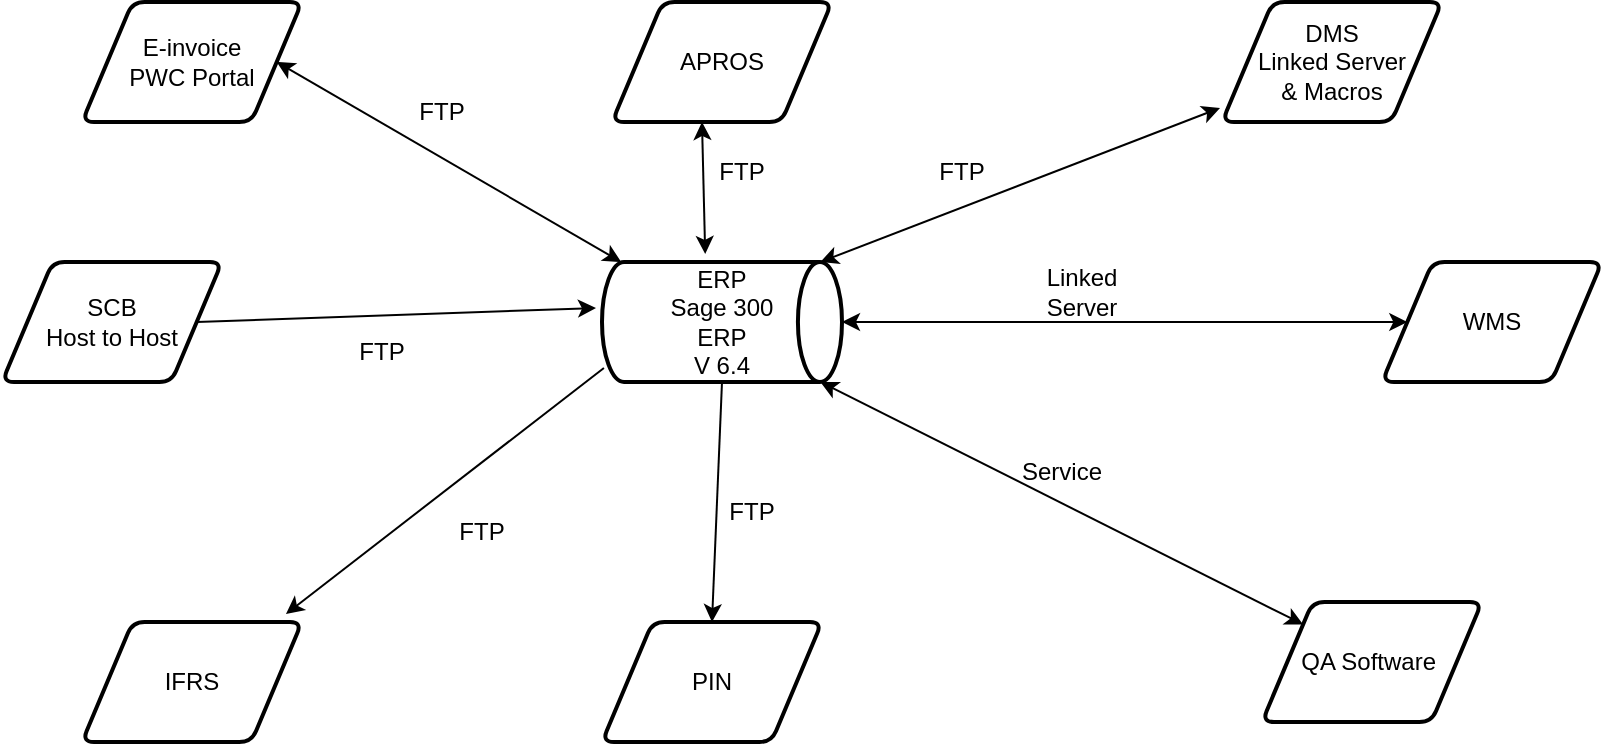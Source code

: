 <mxfile version="18.0.2" type="github">
  <diagram id="AFV4MUfyxGCAXcBPTvNM" name="Page-1">
    <mxGraphModel dx="868" dy="450" grid="1" gridSize="10" guides="1" tooltips="1" connect="1" arrows="1" fold="1" page="1" pageScale="1" pageWidth="850" pageHeight="1100" math="0" shadow="0">
      <root>
        <mxCell id="0" />
        <mxCell id="1" parent="0" />
        <mxCell id="YL7UjYu9r4CmRmYnrSso-1" value="ERP&lt;br&gt;Sage 300&lt;br&gt;ERP&lt;br&gt;V 6.4" style="strokeWidth=2;html=1;shape=mxgraph.flowchart.direct_data;whiteSpace=wrap;" vertex="1" parent="1">
          <mxGeometry x="320" y="180" width="120" height="60" as="geometry" />
        </mxCell>
        <mxCell id="YL7UjYu9r4CmRmYnrSso-2" value="E-invoice&lt;br&gt;PWC Portal" style="shape=parallelogram;html=1;strokeWidth=2;perimeter=parallelogramPerimeter;whiteSpace=wrap;rounded=1;arcSize=12;size=0.23;" vertex="1" parent="1">
          <mxGeometry x="60" y="50" width="110" height="60" as="geometry" />
        </mxCell>
        <mxCell id="YL7UjYu9r4CmRmYnrSso-4" value="" style="endArrow=classic;startArrow=classic;html=1;rounded=0;entryX=1;entryY=0.5;entryDx=0;entryDy=0;exitX=0.08;exitY=0;exitDx=0;exitDy=0;exitPerimeter=0;" edge="1" parent="1" source="YL7UjYu9r4CmRmYnrSso-1" target="YL7UjYu9r4CmRmYnrSso-2">
          <mxGeometry width="50" height="50" relative="1" as="geometry">
            <mxPoint x="240" y="150" as="sourcePoint" />
            <mxPoint x="290" y="100" as="targetPoint" />
          </mxGeometry>
        </mxCell>
        <mxCell id="YL7UjYu9r4CmRmYnrSso-5" value="FTP" style="text;html=1;strokeColor=none;fillColor=none;align=center;verticalAlign=middle;whiteSpace=wrap;rounded=0;" vertex="1" parent="1">
          <mxGeometry x="210" y="90" width="60" height="30" as="geometry" />
        </mxCell>
        <mxCell id="YL7UjYu9r4CmRmYnrSso-7" value="APROS" style="shape=parallelogram;html=1;strokeWidth=2;perimeter=parallelogramPerimeter;whiteSpace=wrap;rounded=1;arcSize=12;size=0.23;" vertex="1" parent="1">
          <mxGeometry x="325" y="50" width="110" height="60" as="geometry" />
        </mxCell>
        <mxCell id="YL7UjYu9r4CmRmYnrSso-8" value="" style="endArrow=classic;startArrow=classic;html=1;rounded=0;entryX=0.409;entryY=1;entryDx=0;entryDy=0;exitX=0.43;exitY=-0.067;exitDx=0;exitDy=0;exitPerimeter=0;entryPerimeter=0;" edge="1" parent="1" source="YL7UjYu9r4CmRmYnrSso-1" target="YL7UjYu9r4CmRmYnrSso-7">
          <mxGeometry width="50" height="50" relative="1" as="geometry">
            <mxPoint x="350" y="160" as="sourcePoint" />
            <mxPoint x="400" y="110" as="targetPoint" />
          </mxGeometry>
        </mxCell>
        <mxCell id="YL7UjYu9r4CmRmYnrSso-12" value="FTP" style="text;html=1;strokeColor=none;fillColor=none;align=center;verticalAlign=middle;whiteSpace=wrap;rounded=0;" vertex="1" parent="1">
          <mxGeometry x="360" y="120" width="60" height="30" as="geometry" />
        </mxCell>
        <mxCell id="YL7UjYu9r4CmRmYnrSso-13" value="DMS&lt;br&gt;Linked Server&lt;br&gt;&amp;amp; Macros" style="shape=parallelogram;html=1;strokeWidth=2;perimeter=parallelogramPerimeter;whiteSpace=wrap;rounded=1;arcSize=12;size=0.23;" vertex="1" parent="1">
          <mxGeometry x="630" y="50" width="110" height="60" as="geometry" />
        </mxCell>
        <mxCell id="YL7UjYu9r4CmRmYnrSso-14" value="WMS" style="shape=parallelogram;html=1;strokeWidth=2;perimeter=parallelogramPerimeter;whiteSpace=wrap;rounded=1;arcSize=12;size=0.23;" vertex="1" parent="1">
          <mxGeometry x="710" y="180" width="110" height="60" as="geometry" />
        </mxCell>
        <mxCell id="YL7UjYu9r4CmRmYnrSso-15" value="QA Software&amp;nbsp;" style="shape=parallelogram;html=1;strokeWidth=2;perimeter=parallelogramPerimeter;whiteSpace=wrap;rounded=1;arcSize=12;size=0.23;" vertex="1" parent="1">
          <mxGeometry x="650" y="350" width="110" height="60" as="geometry" />
        </mxCell>
        <mxCell id="YL7UjYu9r4CmRmYnrSso-16" value="PIN" style="shape=parallelogram;html=1;strokeWidth=2;perimeter=parallelogramPerimeter;whiteSpace=wrap;rounded=1;arcSize=12;size=0.23;" vertex="1" parent="1">
          <mxGeometry x="320" y="360" width="110" height="60" as="geometry" />
        </mxCell>
        <mxCell id="YL7UjYu9r4CmRmYnrSso-17" value="IFRS" style="shape=parallelogram;html=1;strokeWidth=2;perimeter=parallelogramPerimeter;whiteSpace=wrap;rounded=1;arcSize=12;size=0.23;" vertex="1" parent="1">
          <mxGeometry x="60" y="360" width="110" height="60" as="geometry" />
        </mxCell>
        <mxCell id="YL7UjYu9r4CmRmYnrSso-18" value="SCB&lt;br&gt;Host to Host" style="shape=parallelogram;html=1;strokeWidth=2;perimeter=parallelogramPerimeter;whiteSpace=wrap;rounded=1;arcSize=12;size=0.23;" vertex="1" parent="1">
          <mxGeometry x="20" y="180" width="110" height="60" as="geometry" />
        </mxCell>
        <mxCell id="YL7UjYu9r4CmRmYnrSso-19" value="" style="endArrow=classic;startArrow=classic;html=1;rounded=0;exitX=0.91;exitY=0;exitDx=0;exitDy=0;exitPerimeter=0;entryX=-0.009;entryY=0.883;entryDx=0;entryDy=0;entryPerimeter=0;" edge="1" parent="1" source="YL7UjYu9r4CmRmYnrSso-1" target="YL7UjYu9r4CmRmYnrSso-13">
          <mxGeometry width="50" height="50" relative="1" as="geometry">
            <mxPoint x="480" y="180" as="sourcePoint" />
            <mxPoint x="620" y="100" as="targetPoint" />
          </mxGeometry>
        </mxCell>
        <mxCell id="YL7UjYu9r4CmRmYnrSso-20" value="" style="endArrow=classic;startArrow=classic;html=1;rounded=0;entryX=0;entryY=0.5;entryDx=0;entryDy=0;exitX=1;exitY=0.5;exitDx=0;exitDy=0;exitPerimeter=0;" edge="1" parent="1" source="YL7UjYu9r4CmRmYnrSso-1" target="YL7UjYu9r4CmRmYnrSso-14">
          <mxGeometry width="50" height="50" relative="1" as="geometry">
            <mxPoint x="400" y="260" as="sourcePoint" />
            <mxPoint x="450" y="210" as="targetPoint" />
          </mxGeometry>
        </mxCell>
        <mxCell id="YL7UjYu9r4CmRmYnrSso-23" value="" style="endArrow=classic;startArrow=classic;html=1;rounded=0;entryX=0;entryY=0;entryDx=0;entryDy=0;exitX=0.91;exitY=1;exitDx=0;exitDy=0;exitPerimeter=0;" edge="1" parent="1" source="YL7UjYu9r4CmRmYnrSso-1" target="YL7UjYu9r4CmRmYnrSso-15">
          <mxGeometry width="50" height="50" relative="1" as="geometry">
            <mxPoint x="549.98" y="280.01" as="sourcePoint" />
            <mxPoint x="450" y="210" as="targetPoint" />
          </mxGeometry>
        </mxCell>
        <mxCell id="YL7UjYu9r4CmRmYnrSso-25" value="FTP" style="text;html=1;strokeColor=none;fillColor=none;align=center;verticalAlign=middle;whiteSpace=wrap;rounded=0;" vertex="1" parent="1">
          <mxGeometry x="180" y="210" width="60" height="30" as="geometry" />
        </mxCell>
        <mxCell id="YL7UjYu9r4CmRmYnrSso-26" value="FTP" style="text;html=1;strokeColor=none;fillColor=none;align=center;verticalAlign=middle;whiteSpace=wrap;rounded=0;" vertex="1" parent="1">
          <mxGeometry x="230" y="300" width="60" height="30" as="geometry" />
        </mxCell>
        <mxCell id="YL7UjYu9r4CmRmYnrSso-27" value="FTP" style="text;html=1;strokeColor=none;fillColor=none;align=center;verticalAlign=middle;whiteSpace=wrap;rounded=0;" vertex="1" parent="1">
          <mxGeometry x="365" y="290" width="60" height="30" as="geometry" />
        </mxCell>
        <mxCell id="YL7UjYu9r4CmRmYnrSso-28" value="Service" style="text;html=1;strokeColor=none;fillColor=none;align=center;verticalAlign=middle;whiteSpace=wrap;rounded=0;" vertex="1" parent="1">
          <mxGeometry x="520" y="270" width="60" height="30" as="geometry" />
        </mxCell>
        <mxCell id="YL7UjYu9r4CmRmYnrSso-29" value="Linked Server" style="text;html=1;strokeColor=none;fillColor=none;align=center;verticalAlign=middle;whiteSpace=wrap;rounded=0;" vertex="1" parent="1">
          <mxGeometry x="530" y="180" width="60" height="30" as="geometry" />
        </mxCell>
        <mxCell id="YL7UjYu9r4CmRmYnrSso-30" value="FTP" style="text;html=1;strokeColor=none;fillColor=none;align=center;verticalAlign=middle;whiteSpace=wrap;rounded=0;" vertex="1" parent="1">
          <mxGeometry x="470" y="120" width="60" height="30" as="geometry" />
        </mxCell>
        <mxCell id="YL7UjYu9r4CmRmYnrSso-32" value="" style="endArrow=classic;html=1;rounded=0;entryX=-0.025;entryY=0.383;entryDx=0;entryDy=0;entryPerimeter=0;exitX=1;exitY=0.5;exitDx=0;exitDy=0;" edge="1" parent="1" source="YL7UjYu9r4CmRmYnrSso-18" target="YL7UjYu9r4CmRmYnrSso-1">
          <mxGeometry width="50" height="50" relative="1" as="geometry">
            <mxPoint x="150" y="230" as="sourcePoint" />
            <mxPoint x="200" y="180" as="targetPoint" />
          </mxGeometry>
        </mxCell>
        <mxCell id="YL7UjYu9r4CmRmYnrSso-33" value="" style="endArrow=classic;html=1;rounded=0;entryX=0.927;entryY=-0.067;entryDx=0;entryDy=0;exitX=0.008;exitY=0.883;exitDx=0;exitDy=0;exitPerimeter=0;entryPerimeter=0;" edge="1" parent="1" source="YL7UjYu9r4CmRmYnrSso-1" target="YL7UjYu9r4CmRmYnrSso-17">
          <mxGeometry width="50" height="50" relative="1" as="geometry">
            <mxPoint x="220" y="300" as="sourcePoint" />
            <mxPoint x="270" y="250" as="targetPoint" />
          </mxGeometry>
        </mxCell>
        <mxCell id="YL7UjYu9r4CmRmYnrSso-34" value="" style="endArrow=classic;html=1;rounded=0;entryX=0.5;entryY=0;entryDx=0;entryDy=0;exitX=0.5;exitY=1;exitDx=0;exitDy=0;exitPerimeter=0;" edge="1" parent="1" source="YL7UjYu9r4CmRmYnrSso-1" target="YL7UjYu9r4CmRmYnrSso-16">
          <mxGeometry width="50" height="50" relative="1" as="geometry">
            <mxPoint x="375" y="250" as="sourcePoint" />
            <mxPoint x="450" y="260" as="targetPoint" />
          </mxGeometry>
        </mxCell>
      </root>
    </mxGraphModel>
  </diagram>
</mxfile>
